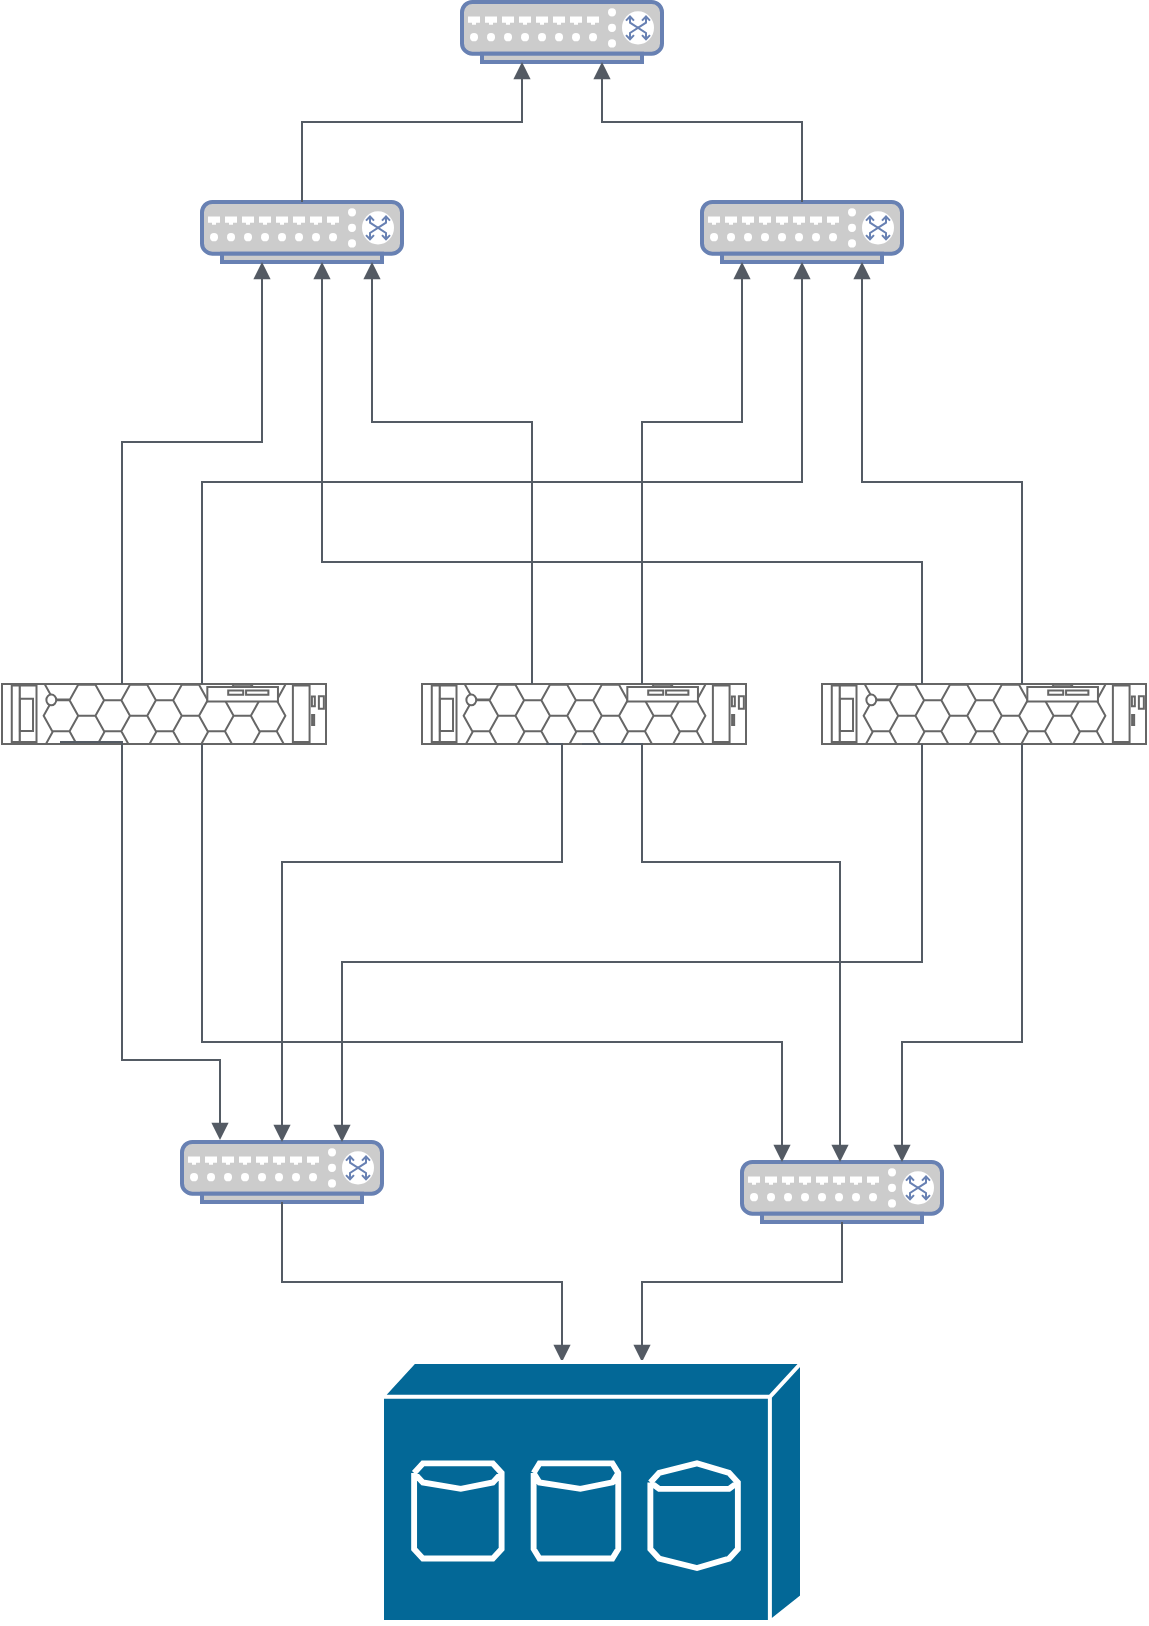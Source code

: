 <mxfile version="24.7.17">
  <diagram name="Page-1" id="d66fe2ae-3e9f-cf2f-6d29-e24063ad5d60">
    <mxGraphModel dx="268" dy="820" grid="1" gridSize="10" guides="1" tooltips="1" connect="1" arrows="1" fold="1" page="1" pageScale="1" pageWidth="1100" pageHeight="850" background="none" math="0" shadow="0">
      <root>
        <mxCell id="0" />
        <mxCell id="1" parent="0" />
        <mxCell id="ATS3qeIq1wKkfKDbH3XK-2" value="" style="fontColor=#0066CC;verticalAlign=top;verticalLabelPosition=bottom;labelPosition=center;align=center;html=1;outlineConnect=0;fillColor=#CCCCCC;strokeColor=#6881B3;gradientColor=none;gradientDirection=north;strokeWidth=2;shape=mxgraph.networks.switch;" parent="1" vertex="1">
          <mxGeometry x="1590" y="40" width="100" height="30" as="geometry" />
        </mxCell>
        <mxCell id="ATS3qeIq1wKkfKDbH3XK-7" value="" style="fontColor=#0066CC;verticalAlign=top;verticalLabelPosition=bottom;labelPosition=center;align=center;html=1;outlineConnect=0;fillColor=#CCCCCC;strokeColor=#6881B3;gradientColor=none;gradientDirection=north;strokeWidth=2;shape=mxgraph.networks.switch;" parent="1" vertex="1">
          <mxGeometry x="1460" y="140" width="100" height="30" as="geometry" />
        </mxCell>
        <mxCell id="ATS3qeIq1wKkfKDbH3XK-8" value="" style="fontColor=#0066CC;verticalAlign=top;verticalLabelPosition=bottom;labelPosition=center;align=center;html=1;outlineConnect=0;fillColor=#CCCCCC;strokeColor=#6881B3;gradientColor=none;gradientDirection=north;strokeWidth=2;shape=mxgraph.networks.switch;" parent="1" vertex="1">
          <mxGeometry x="1710" y="140" width="100" height="30" as="geometry" />
        </mxCell>
        <mxCell id="8q5FF51dBUXsdeluJ2IK-5" value="" style="fontColor=#0066CC;verticalAlign=top;verticalLabelPosition=bottom;labelPosition=center;align=center;html=1;outlineConnect=0;fillColor=#CCCCCC;strokeColor=#6881B3;gradientColor=none;gradientDirection=north;strokeWidth=2;shape=mxgraph.networks.switch;" parent="1" vertex="1">
          <mxGeometry x="1450" y="610" width="100" height="30" as="geometry" />
        </mxCell>
        <mxCell id="8q5FF51dBUXsdeluJ2IK-6" value="" style="fontColor=#0066CC;verticalAlign=top;verticalLabelPosition=bottom;labelPosition=center;align=center;html=1;outlineConnect=0;fillColor=#CCCCCC;strokeColor=#6881B3;gradientColor=none;gradientDirection=north;strokeWidth=2;shape=mxgraph.networks.switch;" parent="1" vertex="1">
          <mxGeometry x="1730" y="620" width="100" height="30" as="geometry" />
        </mxCell>
        <mxCell id="nzTvdBeOV5-Y9EgH_qz0-3" value="" style="edgeStyle=orthogonalEdgeStyle;html=1;endArrow=block;elbow=vertical;startArrow=none;endFill=1;strokeColor=#545B64;rounded=0;" edge="1" parent="1" source="8q5FF51dBUXsdeluJ2IK-5" target="nzTvdBeOV5-Y9EgH_qz0-6">
          <mxGeometry width="100" relative="1" as="geometry">
            <mxPoint x="1750" y="540" as="sourcePoint" />
            <mxPoint x="1650" y="740" as="targetPoint" />
            <Array as="points">
              <mxPoint x="1500" y="680" />
              <mxPoint x="1640" y="680" />
            </Array>
          </mxGeometry>
        </mxCell>
        <mxCell id="nzTvdBeOV5-Y9EgH_qz0-4" value="" style="edgeStyle=orthogonalEdgeStyle;html=1;endArrow=none;elbow=vertical;startArrow=block;startFill=1;strokeColor=#545B64;rounded=0;entryX=0.5;entryY=1;entryDx=0;entryDy=0;entryPerimeter=0;" edge="1" parent="1" source="nzTvdBeOV5-Y9EgH_qz0-6" target="8q5FF51dBUXsdeluJ2IK-6">
          <mxGeometry width="100" relative="1" as="geometry">
            <mxPoint x="1650" y="740" as="sourcePoint" />
            <mxPoint x="1850" y="540" as="targetPoint" />
            <Array as="points">
              <mxPoint x="1680" y="680" />
              <mxPoint x="1780" y="680" />
            </Array>
          </mxGeometry>
        </mxCell>
        <mxCell id="nzTvdBeOV5-Y9EgH_qz0-6" value="" style="shape=mxgraph.cisco.storage.fc_storage;sketch=0;html=1;pointerEvents=1;dashed=0;fillColor=#036897;strokeColor=#ffffff;strokeWidth=2;verticalLabelPosition=bottom;verticalAlign=top;align=center;outlineConnect=0;" vertex="1" parent="1">
          <mxGeometry x="1550" y="720" width="210" height="130" as="geometry" />
        </mxCell>
        <mxCell id="nzTvdBeOV5-Y9EgH_qz0-7" value="" style="strokeColor=#666666;html=1;labelPosition=right;align=left;spacingLeft=15;shadow=0;dashed=0;outlineConnect=0;shape=mxgraph.rack.dell.poweredge_r840;" vertex="1" parent="1">
          <mxGeometry x="1360" y="381" width="162" height="30" as="geometry" />
        </mxCell>
        <mxCell id="nzTvdBeOV5-Y9EgH_qz0-8" value="" style="strokeColor=#666666;html=1;labelPosition=right;align=left;spacingLeft=15;shadow=0;dashed=0;outlineConnect=0;shape=mxgraph.rack.dell.poweredge_r840;" vertex="1" parent="1">
          <mxGeometry x="1570" y="381" width="162" height="30" as="geometry" />
        </mxCell>
        <mxCell id="nzTvdBeOV5-Y9EgH_qz0-9" value="" style="strokeColor=#666666;html=1;labelPosition=right;align=left;spacingLeft=15;shadow=0;dashed=0;outlineConnect=0;shape=mxgraph.rack.dell.poweredge_r840;" vertex="1" parent="1">
          <mxGeometry x="1770" y="381" width="162" height="30" as="geometry" />
        </mxCell>
        <mxCell id="nzTvdBeOV5-Y9EgH_qz0-11" value="" style="edgeStyle=orthogonalEdgeStyle;html=1;endArrow=block;elbow=vertical;startArrow=none;endFill=1;strokeColor=#545B64;rounded=0;" edge="1" parent="1">
          <mxGeometry width="100" relative="1" as="geometry">
            <mxPoint x="1389" y="410" as="sourcePoint" />
            <mxPoint x="1469" y="609" as="targetPoint" />
            <Array as="points">
              <mxPoint x="1420" y="410" />
              <mxPoint x="1420" y="569" />
              <mxPoint x="1469" y="569" />
            </Array>
          </mxGeometry>
        </mxCell>
        <mxCell id="nzTvdBeOV5-Y9EgH_qz0-12" value="" style="edgeStyle=orthogonalEdgeStyle;html=1;endArrow=block;elbow=vertical;startArrow=none;endFill=1;strokeColor=#545B64;rounded=0;" edge="1" parent="1" source="nzTvdBeOV5-Y9EgH_qz0-7" target="8q5FF51dBUXsdeluJ2IK-6">
          <mxGeometry width="100" relative="1" as="geometry">
            <mxPoint x="1450" y="451" as="sourcePoint" />
            <mxPoint x="1780" y="520" as="targetPoint" />
            <Array as="points">
              <mxPoint x="1460" y="560" />
              <mxPoint x="1750" y="560" />
            </Array>
          </mxGeometry>
        </mxCell>
        <mxCell id="nzTvdBeOV5-Y9EgH_qz0-16" value="" style="edgeStyle=orthogonalEdgeStyle;html=1;endArrow=block;elbow=vertical;startArrow=none;endFill=1;strokeColor=#545B64;rounded=0;" edge="1" parent="1" source="nzTvdBeOV5-Y9EgH_qz0-9">
          <mxGeometry width="100" relative="1" as="geometry">
            <mxPoint x="1830" y="480" as="sourcePoint" />
            <mxPoint x="1810" y="620" as="targetPoint" />
            <Array as="points">
              <mxPoint x="1870" y="560" />
              <mxPoint x="1810" y="560" />
            </Array>
          </mxGeometry>
        </mxCell>
        <mxCell id="nzTvdBeOV5-Y9EgH_qz0-18" value="" style="edgeStyle=orthogonalEdgeStyle;html=1;endArrow=block;elbow=vertical;startArrow=none;endFill=1;strokeColor=#545B64;rounded=0;entryX=0.5;entryY=0;entryDx=0;entryDy=0;entryPerimeter=0;" edge="1" parent="1">
          <mxGeometry width="100" relative="1" as="geometry">
            <mxPoint x="1650" y="411" as="sourcePoint" />
            <mxPoint x="1779" y="620" as="targetPoint" />
            <Array as="points">
              <mxPoint x="1680" y="411" />
              <mxPoint x="1680" y="470" />
              <mxPoint x="1779" y="470" />
            </Array>
          </mxGeometry>
        </mxCell>
        <mxCell id="nzTvdBeOV5-Y9EgH_qz0-19" value="" style="edgeStyle=orthogonalEdgeStyle;html=1;endArrow=none;elbow=vertical;startArrow=block;startFill=1;strokeColor=#545B64;rounded=0;exitX=0.7;exitY=0;exitDx=0;exitDy=0;exitPerimeter=0;" edge="1" parent="1">
          <mxGeometry width="100" relative="1" as="geometry">
            <mxPoint x="1500" y="610" as="sourcePoint" />
            <mxPoint x="1632" y="411" as="targetPoint" />
            <Array as="points">
              <mxPoint x="1500" y="470" />
              <mxPoint x="1640" y="470" />
              <mxPoint x="1640" y="411" />
            </Array>
          </mxGeometry>
        </mxCell>
        <mxCell id="nzTvdBeOV5-Y9EgH_qz0-20" value="" style="edgeStyle=orthogonalEdgeStyle;html=1;endArrow=none;elbow=vertical;startArrow=block;startFill=1;strokeColor=#545B64;rounded=0;" edge="1" parent="1">
          <mxGeometry width="100" relative="1" as="geometry">
            <mxPoint x="1530" y="610" as="sourcePoint" />
            <mxPoint x="1820" y="411" as="targetPoint" />
            <Array as="points">
              <mxPoint x="1530" y="520" />
              <mxPoint x="1820" y="520" />
            </Array>
          </mxGeometry>
        </mxCell>
        <mxCell id="nzTvdBeOV5-Y9EgH_qz0-22" value="" style="edgeStyle=orthogonalEdgeStyle;html=1;endArrow=block;elbow=vertical;startArrow=none;endFill=1;strokeColor=#545B64;rounded=0;" edge="1" parent="1" source="nzTvdBeOV5-Y9EgH_qz0-9" target="ATS3qeIq1wKkfKDbH3XK-7">
          <mxGeometry width="100" relative="1" as="geometry">
            <mxPoint x="1890" y="370" as="sourcePoint" />
            <mxPoint x="1630" y="330" as="targetPoint" />
            <Array as="points">
              <mxPoint x="1820" y="320" />
              <mxPoint x="1520" y="320" />
            </Array>
          </mxGeometry>
        </mxCell>
        <mxCell id="nzTvdBeOV5-Y9EgH_qz0-23" value="" style="edgeStyle=orthogonalEdgeStyle;html=1;endArrow=none;elbow=vertical;startArrow=block;startFill=1;strokeColor=#545B64;rounded=0;exitX=0.8;exitY=1;exitDx=0;exitDy=0;exitPerimeter=0;" edge="1" parent="1" source="ATS3qeIq1wKkfKDbH3XK-8" target="nzTvdBeOV5-Y9EgH_qz0-9">
          <mxGeometry width="100" relative="1" as="geometry">
            <mxPoint x="1740" y="300" as="sourcePoint" />
            <mxPoint x="1910" y="370" as="targetPoint" />
            <Array as="points">
              <mxPoint x="1790" y="280" />
              <mxPoint x="1870" y="280" />
            </Array>
          </mxGeometry>
        </mxCell>
        <mxCell id="nzTvdBeOV5-Y9EgH_qz0-24" value="" style="edgeStyle=orthogonalEdgeStyle;html=1;endArrow=none;elbow=vertical;startArrow=block;startFill=1;strokeColor=#545B64;rounded=0;exitX=0.8;exitY=1;exitDx=0;exitDy=0;exitPerimeter=0;" edge="1" parent="1">
          <mxGeometry width="100" relative="1" as="geometry">
            <mxPoint x="1545" y="170" as="sourcePoint" />
            <mxPoint x="1625" y="381" as="targetPoint" />
            <Array as="points">
              <mxPoint x="1545" y="250" />
              <mxPoint x="1625" y="250" />
            </Array>
          </mxGeometry>
        </mxCell>
        <mxCell id="nzTvdBeOV5-Y9EgH_qz0-25" value="" style="edgeStyle=orthogonalEdgeStyle;html=1;endArrow=none;elbow=vertical;startArrow=block;startFill=1;strokeColor=#545B64;rounded=0;" edge="1" parent="1" source="ATS3qeIq1wKkfKDbH3XK-8">
          <mxGeometry width="100" relative="1" as="geometry">
            <mxPoint x="1600" y="170" as="sourcePoint" />
            <mxPoint x="1680" y="381" as="targetPoint" />
            <Array as="points">
              <mxPoint x="1730" y="250" />
              <mxPoint x="1680" y="250" />
            </Array>
          </mxGeometry>
        </mxCell>
        <mxCell id="nzTvdBeOV5-Y9EgH_qz0-26" value="" style="edgeStyle=orthogonalEdgeStyle;html=1;endArrow=none;elbow=vertical;startArrow=block;startFill=1;strokeColor=#545B64;rounded=0;" edge="1" parent="1" source="ATS3qeIq1wKkfKDbH3XK-7">
          <mxGeometry width="100" relative="1" as="geometry">
            <mxPoint x="1340" y="170" as="sourcePoint" />
            <mxPoint x="1420" y="381" as="targetPoint" />
            <Array as="points">
              <mxPoint x="1490" y="260" />
              <mxPoint x="1420" y="260" />
            </Array>
          </mxGeometry>
        </mxCell>
        <mxCell id="nzTvdBeOV5-Y9EgH_qz0-27" value="" style="edgeStyle=orthogonalEdgeStyle;html=1;endArrow=none;elbow=vertical;startArrow=block;startFill=1;strokeColor=#545B64;rounded=0;exitX=0.5;exitY=1;exitDx=0;exitDy=0;exitPerimeter=0;" edge="1" parent="1" source="ATS3qeIq1wKkfKDbH3XK-8">
          <mxGeometry width="100" relative="1" as="geometry">
            <mxPoint x="1510" y="170" as="sourcePoint" />
            <mxPoint x="1460" y="381" as="targetPoint" />
            <Array as="points">
              <mxPoint x="1760" y="280" />
              <mxPoint x="1460" y="280" />
            </Array>
          </mxGeometry>
        </mxCell>
        <mxCell id="nzTvdBeOV5-Y9EgH_qz0-28" value="" style="edgeStyle=orthogonalEdgeStyle;html=1;endArrow=block;elbow=vertical;startArrow=none;endFill=1;strokeColor=#545B64;rounded=0;exitX=0.5;exitY=0;exitDx=0;exitDy=0;exitPerimeter=0;" edge="1" parent="1" source="ATS3qeIq1wKkfKDbH3XK-7" target="ATS3qeIq1wKkfKDbH3XK-2">
          <mxGeometry width="100" relative="1" as="geometry">
            <mxPoint x="1480" y="90" as="sourcePoint" />
            <mxPoint x="1630" y="170" as="targetPoint" />
            <Array as="points">
              <mxPoint x="1510" y="100" />
              <mxPoint x="1620" y="100" />
            </Array>
          </mxGeometry>
        </mxCell>
        <mxCell id="nzTvdBeOV5-Y9EgH_qz0-29" value="" style="edgeStyle=orthogonalEdgeStyle;html=1;endArrow=none;elbow=vertical;startArrow=block;startFill=1;strokeColor=#545B64;rounded=0;" edge="1" parent="1" source="ATS3qeIq1wKkfKDbH3XK-2">
          <mxGeometry width="100" relative="1" as="geometry">
            <mxPoint x="1640" y="140" as="sourcePoint" />
            <mxPoint x="1760" y="130" as="targetPoint" />
            <Array as="points">
              <mxPoint x="1660" y="100" />
              <mxPoint x="1760" y="100" />
              <mxPoint x="1760" y="140" />
            </Array>
          </mxGeometry>
        </mxCell>
      </root>
    </mxGraphModel>
  </diagram>
</mxfile>
